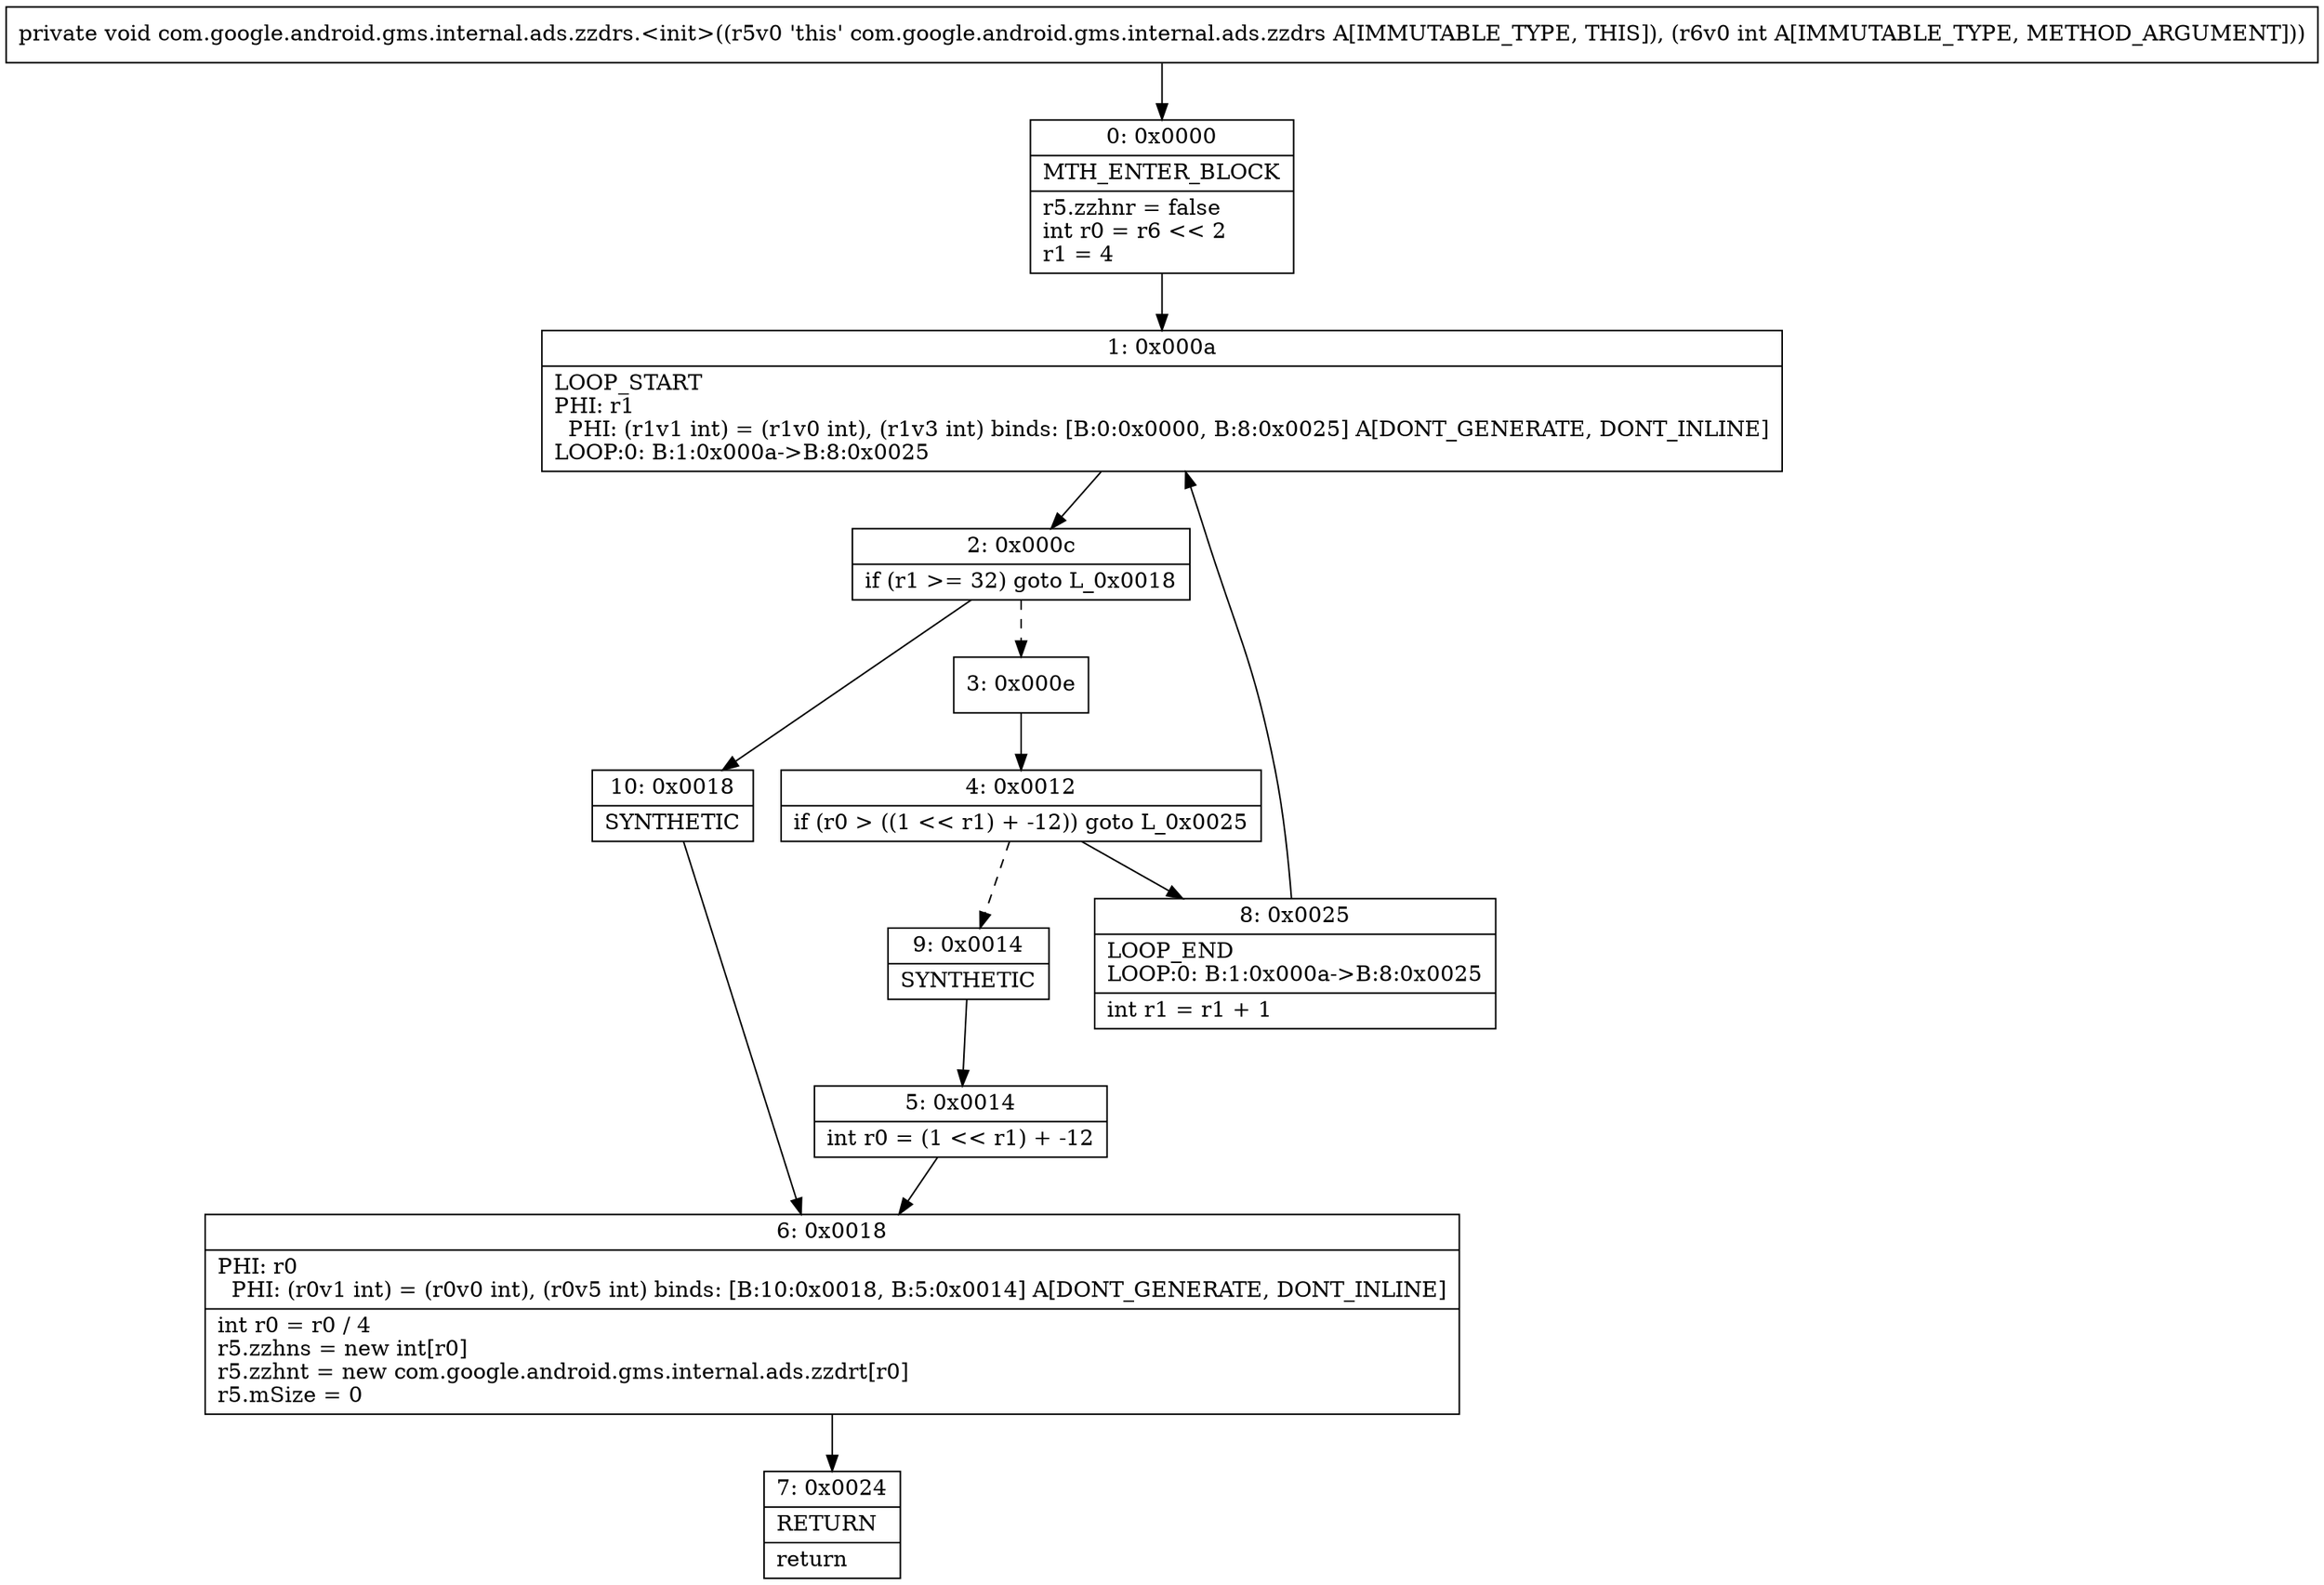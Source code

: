 digraph "CFG forcom.google.android.gms.internal.ads.zzdrs.\<init\>(I)V" {
Node_0 [shape=record,label="{0\:\ 0x0000|MTH_ENTER_BLOCK\l|r5.zzhnr = false\lint r0 = r6 \<\< 2\lr1 = 4\l}"];
Node_1 [shape=record,label="{1\:\ 0x000a|LOOP_START\lPHI: r1 \l  PHI: (r1v1 int) = (r1v0 int), (r1v3 int) binds: [B:0:0x0000, B:8:0x0025] A[DONT_GENERATE, DONT_INLINE]\lLOOP:0: B:1:0x000a\-\>B:8:0x0025\l}"];
Node_2 [shape=record,label="{2\:\ 0x000c|if (r1 \>= 32) goto L_0x0018\l}"];
Node_3 [shape=record,label="{3\:\ 0x000e}"];
Node_4 [shape=record,label="{4\:\ 0x0012|if (r0 \> ((1 \<\< r1) + \-12)) goto L_0x0025\l}"];
Node_5 [shape=record,label="{5\:\ 0x0014|int r0 = (1 \<\< r1) + \-12\l}"];
Node_6 [shape=record,label="{6\:\ 0x0018|PHI: r0 \l  PHI: (r0v1 int) = (r0v0 int), (r0v5 int) binds: [B:10:0x0018, B:5:0x0014] A[DONT_GENERATE, DONT_INLINE]\l|int r0 = r0 \/ 4\lr5.zzhns = new int[r0]\lr5.zzhnt = new com.google.android.gms.internal.ads.zzdrt[r0]\lr5.mSize = 0\l}"];
Node_7 [shape=record,label="{7\:\ 0x0024|RETURN\l|return\l}"];
Node_8 [shape=record,label="{8\:\ 0x0025|LOOP_END\lLOOP:0: B:1:0x000a\-\>B:8:0x0025\l|int r1 = r1 + 1\l}"];
Node_9 [shape=record,label="{9\:\ 0x0014|SYNTHETIC\l}"];
Node_10 [shape=record,label="{10\:\ 0x0018|SYNTHETIC\l}"];
MethodNode[shape=record,label="{private void com.google.android.gms.internal.ads.zzdrs.\<init\>((r5v0 'this' com.google.android.gms.internal.ads.zzdrs A[IMMUTABLE_TYPE, THIS]), (r6v0 int A[IMMUTABLE_TYPE, METHOD_ARGUMENT])) }"];
MethodNode -> Node_0;
Node_0 -> Node_1;
Node_1 -> Node_2;
Node_2 -> Node_3[style=dashed];
Node_2 -> Node_10;
Node_3 -> Node_4;
Node_4 -> Node_8;
Node_4 -> Node_9[style=dashed];
Node_5 -> Node_6;
Node_6 -> Node_7;
Node_8 -> Node_1;
Node_9 -> Node_5;
Node_10 -> Node_6;
}

